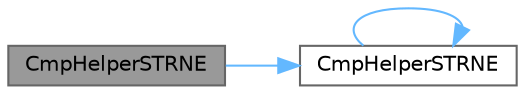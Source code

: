 digraph "CmpHelperSTRNE"
{
 // LATEX_PDF_SIZE
  bgcolor="transparent";
  edge [fontname=Helvetica,fontsize=10,labelfontname=Helvetica,labelfontsize=10];
  node [fontname=Helvetica,fontsize=10,shape=box,height=0.2,width=0.4];
  rankdir="LR";
  Node1 [id="Node000001",label="CmpHelperSTRNE",height=0.2,width=0.4,color="gray40", fillcolor="grey60", style="filled", fontcolor="black",tooltip=" "];
  Node1 -> Node2 [id="edge1_Node000001_Node000002",color="steelblue1",style="solid",tooltip=" "];
  Node2 [id="Node000002",label="CmpHelperSTRNE",height=0.2,width=0.4,color="grey40", fillcolor="white", style="filled",URL="$namespacetesting_1_1internal.html#aa41912ac3405839f3d8f92cfb75703c4",tooltip=" "];
  Node2 -> Node2 [id="edge2_Node000002_Node000002",color="steelblue1",style="solid",tooltip=" "];
}
